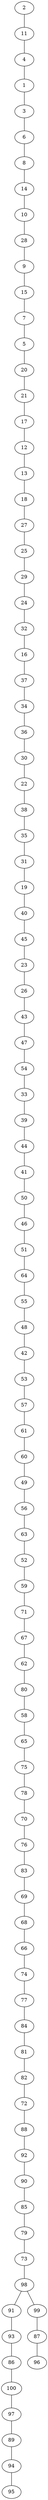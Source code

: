 graph {
2--11
11--4
4--1
1--3
3--6
6--8
8--14
14--10
10--28
28--9
9--15
15--7
7--5
5--20
20--21
21--17
17--12
12--13
13--18
18--27
27--25
25--29
29--24
24--32
32--16
16--37
37--34
34--36
36--30
30--22
22--38
38--35
35--31
31--19
19--40
40--45
45--23
23--26
26--43
43--47
47--54
54--33
33--39
39--44
44--41
41--50
50--46
46--51
51--64
64--55
55--48
48--42
42--53
53--57
57--61
61--60
60--49
49--56
56--63
63--52
52--59
59--71
71--67
67--62
62--80
80--58
58--65
65--75
75--78
78--70
70--76
76--83
83--69
69--68
68--66
66--74
74--77
77--84
84--81
81--82
82--72
72--88
88--92
92--90
90--85
85--79
79--73
73--98
98--91
91--93
93--86
86--100
100--97
97--89
89--94
94--95
98--99
99--87
87--96
}
